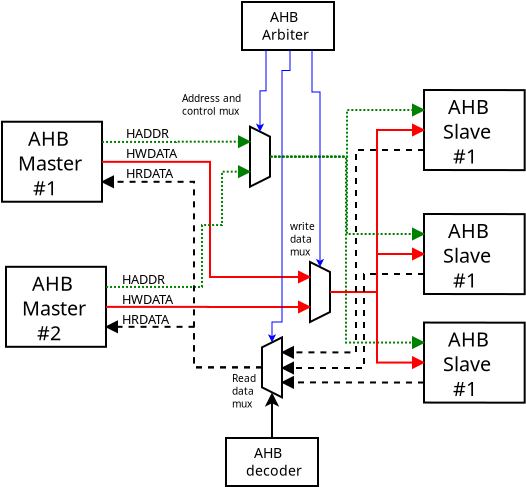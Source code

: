 <?xml version="1.0" encoding="UTF-8"?>
<dia:diagram xmlns:dia="http://www.lysator.liu.se/~alla/dia/">
  <dia:layer name="Background" visible="true" connectable="true" active="true">
    <dia:object type="Standard - Polygon" version="0" id="O0">
      <dia:attribute name="obj_pos">
        <dia:point val="34,7.987"/>
      </dia:attribute>
      <dia:attribute name="obj_bb">
        <dia:rectangle val="33.95,7.937;39.051,12.037"/>
      </dia:attribute>
      <dia:attribute name="poly_points">
        <dia:point val="34,7.987"/>
        <dia:point val="39,7.987"/>
        <dia:point val="39.001,8.996"/>
        <dia:point val="39.001,9.992"/>
        <dia:point val="39,11.987"/>
        <dia:point val="34,11.987"/>
      </dia:attribute>
      <dia:attribute name="show_background">
        <dia:boolean val="false"/>
      </dia:attribute>
    </dia:object>
    <dia:object type="Standard - Text" version="1" id="O1">
      <dia:attribute name="obj_pos">
        <dia:point val="34.8,9.187"/>
      </dia:attribute>
      <dia:attribute name="obj_bb">
        <dia:rectangle val="34.8,8.27;38.175,11.892"/>
      </dia:attribute>
      <dia:attribute name="text">
        <dia:composite type="text">
          <dia:attribute name="string">
            <dia:string>#  AHB
Master
   #1 #</dia:string>
          </dia:attribute>
          <dia:attribute name="font">
            <dia:font family="sans" style="0" name="Helvetica"/>
          </dia:attribute>
          <dia:attribute name="height">
            <dia:real val="1.235"/>
          </dia:attribute>
          <dia:attribute name="pos">
            <dia:point val="34.8,9.187"/>
          </dia:attribute>
          <dia:attribute name="color">
            <dia:color val="#000000ff"/>
          </dia:attribute>
          <dia:attribute name="alignment">
            <dia:enum val="0"/>
          </dia:attribute>
        </dia:composite>
      </dia:attribute>
      <dia:attribute name="valign">
        <dia:enum val="3"/>
      </dia:attribute>
    </dia:object>
    <dia:object type="Standard - Text" version="1" id="O2">
      <dia:attribute name="obj_pos">
        <dia:point val="40.2,9.8"/>
      </dia:attribute>
      <dia:attribute name="obj_bb">
        <dia:rectangle val="40.2,9.205;42.962,9.953"/>
      </dia:attribute>
      <dia:attribute name="text">
        <dia:composite type="text">
          <dia:attribute name="string">
            <dia:string>#HWDATA#</dia:string>
          </dia:attribute>
          <dia:attribute name="font">
            <dia:font family="sans" style="0" name="Helvetica"/>
          </dia:attribute>
          <dia:attribute name="height">
            <dia:real val="0.8"/>
          </dia:attribute>
          <dia:attribute name="pos">
            <dia:point val="40.2,9.8"/>
          </dia:attribute>
          <dia:attribute name="color">
            <dia:color val="#000000ff"/>
          </dia:attribute>
          <dia:attribute name="alignment">
            <dia:enum val="0"/>
          </dia:attribute>
        </dia:composite>
      </dia:attribute>
      <dia:attribute name="valign">
        <dia:enum val="3"/>
      </dia:attribute>
    </dia:object>
    <dia:object type="Standard - Text" version="1" id="O3">
      <dia:attribute name="obj_pos">
        <dia:point val="40.2,8.8"/>
      </dia:attribute>
      <dia:attribute name="obj_bb">
        <dia:rectangle val="40.2,8.205;42.55,8.953"/>
      </dia:attribute>
      <dia:attribute name="text">
        <dia:composite type="text">
          <dia:attribute name="string">
            <dia:string>#HADDR#</dia:string>
          </dia:attribute>
          <dia:attribute name="font">
            <dia:font family="sans" style="0" name="Helvetica"/>
          </dia:attribute>
          <dia:attribute name="height">
            <dia:real val="0.8"/>
          </dia:attribute>
          <dia:attribute name="pos">
            <dia:point val="40.2,8.8"/>
          </dia:attribute>
          <dia:attribute name="color">
            <dia:color val="#000000ff"/>
          </dia:attribute>
          <dia:attribute name="alignment">
            <dia:enum val="0"/>
          </dia:attribute>
        </dia:composite>
      </dia:attribute>
      <dia:attribute name="valign">
        <dia:enum val="3"/>
      </dia:attribute>
    </dia:object>
    <dia:object type="Standard - Text" version="1" id="O4">
      <dia:attribute name="obj_pos">
        <dia:point val="40.2,10.8"/>
      </dia:attribute>
      <dia:attribute name="obj_bb">
        <dia:rectangle val="40.2,10.205;42.775,10.953"/>
      </dia:attribute>
      <dia:attribute name="text">
        <dia:composite type="text">
          <dia:attribute name="string">
            <dia:string>#HRDATA#</dia:string>
          </dia:attribute>
          <dia:attribute name="font">
            <dia:font family="sans" style="0" name="Helvetica"/>
          </dia:attribute>
          <dia:attribute name="height">
            <dia:real val="0.8"/>
          </dia:attribute>
          <dia:attribute name="pos">
            <dia:point val="40.2,10.8"/>
          </dia:attribute>
          <dia:attribute name="color">
            <dia:color val="#000000ff"/>
          </dia:attribute>
          <dia:attribute name="alignment">
            <dia:enum val="0"/>
          </dia:attribute>
        </dia:composite>
      </dia:attribute>
      <dia:attribute name="valign">
        <dia:enum val="3"/>
      </dia:attribute>
    </dia:object>
    <dia:object type="Standard - Polygon" version="0" id="O5">
      <dia:attribute name="obj_pos">
        <dia:point val="34.2,15.239"/>
      </dia:attribute>
      <dia:attribute name="obj_bb">
        <dia:rectangle val="34.15,15.189;39.251,19.289"/>
      </dia:attribute>
      <dia:attribute name="poly_points">
        <dia:point val="34.2,15.239"/>
        <dia:point val="39.2,15.239"/>
        <dia:point val="39.201,16.248"/>
        <dia:point val="39.201,17.244"/>
        <dia:point val="39.2,19.239"/>
        <dia:point val="34.2,19.239"/>
      </dia:attribute>
      <dia:attribute name="show_background">
        <dia:boolean val="false"/>
      </dia:attribute>
    </dia:object>
    <dia:object type="Standard - Text" version="1" id="O6">
      <dia:attribute name="obj_pos">
        <dia:point val="35,16.439"/>
      </dia:attribute>
      <dia:attribute name="obj_bb">
        <dia:rectangle val="35,15.521;38.375,19.143"/>
      </dia:attribute>
      <dia:attribute name="text">
        <dia:composite type="text">
          <dia:attribute name="string">
            <dia:string>#  AHB
Master
   #2 #</dia:string>
          </dia:attribute>
          <dia:attribute name="font">
            <dia:font family="sans" style="0" name="Helvetica"/>
          </dia:attribute>
          <dia:attribute name="height">
            <dia:real val="1.235"/>
          </dia:attribute>
          <dia:attribute name="pos">
            <dia:point val="35,16.439"/>
          </dia:attribute>
          <dia:attribute name="color">
            <dia:color val="#000000ff"/>
          </dia:attribute>
          <dia:attribute name="alignment">
            <dia:enum val="0"/>
          </dia:attribute>
        </dia:composite>
      </dia:attribute>
      <dia:attribute name="valign">
        <dia:enum val="3"/>
      </dia:attribute>
    </dia:object>
    <dia:object type="Standard - Text" version="1" id="O7">
      <dia:attribute name="obj_pos">
        <dia:point val="40,17.1"/>
      </dia:attribute>
      <dia:attribute name="obj_bb">
        <dia:rectangle val="40,16.505;42.763,17.253"/>
      </dia:attribute>
      <dia:attribute name="text">
        <dia:composite type="text">
          <dia:attribute name="string">
            <dia:string>#HWDATA#</dia:string>
          </dia:attribute>
          <dia:attribute name="font">
            <dia:font family="sans" style="0" name="Helvetica"/>
          </dia:attribute>
          <dia:attribute name="height">
            <dia:real val="0.8"/>
          </dia:attribute>
          <dia:attribute name="pos">
            <dia:point val="40,17.1"/>
          </dia:attribute>
          <dia:attribute name="color">
            <dia:color val="#000000ff"/>
          </dia:attribute>
          <dia:attribute name="alignment">
            <dia:enum val="0"/>
          </dia:attribute>
        </dia:composite>
      </dia:attribute>
      <dia:attribute name="valign">
        <dia:enum val="3"/>
      </dia:attribute>
    </dia:object>
    <dia:object type="Standard - Text" version="1" id="O8">
      <dia:attribute name="obj_pos">
        <dia:point val="40,16.1"/>
      </dia:attribute>
      <dia:attribute name="obj_bb">
        <dia:rectangle val="40,15.505;42.35,16.253"/>
      </dia:attribute>
      <dia:attribute name="text">
        <dia:composite type="text">
          <dia:attribute name="string">
            <dia:string>#HADDR#</dia:string>
          </dia:attribute>
          <dia:attribute name="font">
            <dia:font family="sans" style="0" name="Helvetica"/>
          </dia:attribute>
          <dia:attribute name="height">
            <dia:real val="0.8"/>
          </dia:attribute>
          <dia:attribute name="pos">
            <dia:point val="40,16.1"/>
          </dia:attribute>
          <dia:attribute name="color">
            <dia:color val="#000000ff"/>
          </dia:attribute>
          <dia:attribute name="alignment">
            <dia:enum val="0"/>
          </dia:attribute>
        </dia:composite>
      </dia:attribute>
      <dia:attribute name="valign">
        <dia:enum val="3"/>
      </dia:attribute>
    </dia:object>
    <dia:object type="Standard - Text" version="1" id="O9">
      <dia:attribute name="obj_pos">
        <dia:point val="40,18.1"/>
      </dia:attribute>
      <dia:attribute name="obj_bb">
        <dia:rectangle val="40,17.505;42.575,18.253"/>
      </dia:attribute>
      <dia:attribute name="text">
        <dia:composite type="text">
          <dia:attribute name="string">
            <dia:string>#HRDATA#</dia:string>
          </dia:attribute>
          <dia:attribute name="font">
            <dia:font family="sans" style="0" name="Helvetica"/>
          </dia:attribute>
          <dia:attribute name="height">
            <dia:real val="0.8"/>
          </dia:attribute>
          <dia:attribute name="pos">
            <dia:point val="40,18.1"/>
          </dia:attribute>
          <dia:attribute name="color">
            <dia:color val="#000000ff"/>
          </dia:attribute>
          <dia:attribute name="alignment">
            <dia:enum val="0"/>
          </dia:attribute>
        </dia:composite>
      </dia:attribute>
      <dia:attribute name="valign">
        <dia:enum val="3"/>
      </dia:attribute>
    </dia:object>
    <dia:object type="Standard - Polygon" version="0" id="O10">
      <dia:attribute name="obj_pos">
        <dia:point val="46.4,8.234"/>
      </dia:attribute>
      <dia:attribute name="obj_bb">
        <dia:rectangle val="46.35,8.153;47.45,11.314"/>
      </dia:attribute>
      <dia:attribute name="poly_points">
        <dia:point val="46.4,8.234"/>
        <dia:point val="47.4,8.734"/>
        <dia:point val="47.4,10.733"/>
        <dia:point val="46.4,11.233"/>
        <dia:point val="46.4,9.734"/>
      </dia:attribute>
      <dia:attribute name="show_background">
        <dia:boolean val="false"/>
      </dia:attribute>
    </dia:object>
    <dia:object type="Standard - ZigZagLine" version="1" id="O11">
      <dia:attribute name="obj_pos">
        <dia:point val="39.001,8.996"/>
      </dia:attribute>
      <dia:attribute name="obj_bb">
        <dia:rectangle val="38.951,8.653;46.462,9.314"/>
      </dia:attribute>
      <dia:attribute name="orth_points">
        <dia:point val="39.001,8.996"/>
        <dia:point val="42.7,8.996"/>
        <dia:point val="42.7,8.984"/>
        <dia:point val="46.4,8.984"/>
      </dia:attribute>
      <dia:attribute name="orth_orient">
        <dia:enum val="0"/>
        <dia:enum val="1"/>
        <dia:enum val="0"/>
      </dia:attribute>
      <dia:attribute name="autorouting">
        <dia:boolean val="true"/>
      </dia:attribute>
      <dia:attribute name="line_color">
        <dia:color val="#008000ff"/>
      </dia:attribute>
      <dia:attribute name="line_style">
        <dia:enum val="4"/>
      </dia:attribute>
      <dia:attribute name="end_arrow">
        <dia:enum val="3"/>
      </dia:attribute>
      <dia:attribute name="end_arrow_length">
        <dia:real val="0.5"/>
      </dia:attribute>
      <dia:attribute name="end_arrow_width">
        <dia:real val="0.5"/>
      </dia:attribute>
      <dia:connections>
        <dia:connection handle="0" to="O0" connection="4"/>
        <dia:connection handle="1" to="O10" connection="9"/>
      </dia:connections>
    </dia:object>
    <dia:object type="Standard - Polygon" version="0" id="O12">
      <dia:attribute name="obj_pos">
        <dia:point val="49.4,15"/>
      </dia:attribute>
      <dia:attribute name="obj_bb">
        <dia:rectangle val="49.35,14.919;50.45,18.081"/>
      </dia:attribute>
      <dia:attribute name="poly_points">
        <dia:point val="49.4,15"/>
        <dia:point val="50.4,15.5"/>
        <dia:point val="50.4,17.5"/>
        <dia:point val="49.4,18"/>
        <dia:point val="49.4,16.5"/>
      </dia:attribute>
      <dia:attribute name="show_background">
        <dia:boolean val="false"/>
      </dia:attribute>
    </dia:object>
    <dia:object type="Standard - ZigZagLine" version="1" id="O13">
      <dia:attribute name="obj_pos">
        <dia:point val="39.001,9.992"/>
      </dia:attribute>
      <dia:attribute name="obj_bb">
        <dia:rectangle val="38.951,9.943;49.462,16.081"/>
      </dia:attribute>
      <dia:attribute name="orth_points">
        <dia:point val="39.001,9.992"/>
        <dia:point val="44.4,9.992"/>
        <dia:point val="44.4,15.75"/>
        <dia:point val="49.4,15.75"/>
      </dia:attribute>
      <dia:attribute name="orth_orient">
        <dia:enum val="0"/>
        <dia:enum val="1"/>
        <dia:enum val="0"/>
      </dia:attribute>
      <dia:attribute name="autorouting">
        <dia:boolean val="false"/>
      </dia:attribute>
      <dia:attribute name="line_color">
        <dia:color val="#ff0000ff"/>
      </dia:attribute>
      <dia:attribute name="end_arrow">
        <dia:enum val="3"/>
      </dia:attribute>
      <dia:attribute name="end_arrow_length">
        <dia:real val="0.5"/>
      </dia:attribute>
      <dia:attribute name="end_arrow_width">
        <dia:real val="0.5"/>
      </dia:attribute>
      <dia:connections>
        <dia:connection handle="0" to="O0" connection="6"/>
        <dia:connection handle="1" to="O12" connection="9"/>
      </dia:connections>
    </dia:object>
    <dia:object type="Standard - ZigZagLine" version="1" id="O14">
      <dia:attribute name="obj_pos">
        <dia:point val="39.201,16.248"/>
      </dia:attribute>
      <dia:attribute name="obj_bb">
        <dia:rectangle val="39.151,10.153;46.462,16.298"/>
      </dia:attribute>
      <dia:attribute name="orth_points">
        <dia:point val="39.201,16.248"/>
        <dia:point val="44,16.248"/>
        <dia:point val="44,13.152"/>
        <dia:point val="45,13.152"/>
        <dia:point val="45,10.483"/>
        <dia:point val="46.4,10.483"/>
      </dia:attribute>
      <dia:attribute name="orth_orient">
        <dia:enum val="0"/>
        <dia:enum val="1"/>
        <dia:enum val="0"/>
        <dia:enum val="1"/>
        <dia:enum val="0"/>
      </dia:attribute>
      <dia:attribute name="autorouting">
        <dia:boolean val="false"/>
      </dia:attribute>
      <dia:attribute name="line_color">
        <dia:color val="#008000ff"/>
      </dia:attribute>
      <dia:attribute name="line_style">
        <dia:enum val="4"/>
      </dia:attribute>
      <dia:attribute name="end_arrow">
        <dia:enum val="3"/>
      </dia:attribute>
      <dia:attribute name="end_arrow_length">
        <dia:real val="0.5"/>
      </dia:attribute>
      <dia:attribute name="end_arrow_width">
        <dia:real val="0.5"/>
      </dia:attribute>
      <dia:connections>
        <dia:connection handle="0" to="O5" connection="4"/>
        <dia:connection handle="1" to="O10" connection="7"/>
      </dia:connections>
    </dia:object>
    <dia:object type="Standard - ZigZagLine" version="1" id="O15">
      <dia:attribute name="obj_pos">
        <dia:point val="39.201,17.244"/>
      </dia:attribute>
      <dia:attribute name="obj_bb">
        <dia:rectangle val="39.151,16.919;49.462,17.581"/>
      </dia:attribute>
      <dia:attribute name="orth_points">
        <dia:point val="39.201,17.244"/>
        <dia:point val="44.3,17.244"/>
        <dia:point val="44.3,17.25"/>
        <dia:point val="49.4,17.25"/>
      </dia:attribute>
      <dia:attribute name="orth_orient">
        <dia:enum val="0"/>
        <dia:enum val="1"/>
        <dia:enum val="0"/>
      </dia:attribute>
      <dia:attribute name="autorouting">
        <dia:boolean val="true"/>
      </dia:attribute>
      <dia:attribute name="line_color">
        <dia:color val="#ff0000ff"/>
      </dia:attribute>
      <dia:attribute name="end_arrow">
        <dia:enum val="3"/>
      </dia:attribute>
      <dia:attribute name="end_arrow_length">
        <dia:real val="0.5"/>
      </dia:attribute>
      <dia:attribute name="end_arrow_width">
        <dia:real val="0.5"/>
      </dia:attribute>
      <dia:connections>
        <dia:connection handle="0" to="O5" connection="6"/>
        <dia:connection handle="1" to="O12" connection="7"/>
      </dia:connections>
    </dia:object>
    <dia:object type="Standard - Polygon" version="0" id="O16">
      <dia:attribute name="obj_pos">
        <dia:point val="55.1,6.4"/>
      </dia:attribute>
      <dia:attribute name="obj_bb">
        <dia:rectangle val="55.05,6.35;60.184,10.456"/>
      </dia:attribute>
      <dia:attribute name="poly_points">
        <dia:point val="55.1,6.4"/>
        <dia:point val="60.134,6.406"/>
        <dia:point val="60.134,10.406"/>
        <dia:point val="55.1,10.4"/>
        <dia:point val="55.1,8.4"/>
      </dia:attribute>
      <dia:attribute name="show_background">
        <dia:boolean val="false"/>
      </dia:attribute>
    </dia:object>
    <dia:object type="Standard - Text" version="1" id="O17">
      <dia:attribute name="obj_pos">
        <dia:point val="55.8,7.6"/>
      </dia:attribute>
      <dia:attribute name="obj_bb">
        <dia:rectangle val="55.8,6.683;58.815,10.304"/>
      </dia:attribute>
      <dia:attribute name="text">
        <dia:composite type="text">
          <dia:attribute name="string">
            <dia:string>#  AHB
 Slave
   #1 #</dia:string>
          </dia:attribute>
          <dia:attribute name="font">
            <dia:font family="sans" style="0" name="Helvetica"/>
          </dia:attribute>
          <dia:attribute name="height">
            <dia:real val="1.235"/>
          </dia:attribute>
          <dia:attribute name="pos">
            <dia:point val="55.8,7.6"/>
          </dia:attribute>
          <dia:attribute name="color">
            <dia:color val="#000000ff"/>
          </dia:attribute>
          <dia:attribute name="alignment">
            <dia:enum val="0"/>
          </dia:attribute>
        </dia:composite>
      </dia:attribute>
      <dia:attribute name="valign">
        <dia:enum val="3"/>
      </dia:attribute>
    </dia:object>
    <dia:object type="Standard - Polygon" version="0" id="O18">
      <dia:attribute name="obj_pos">
        <dia:point val="55.1,12.6"/>
      </dia:attribute>
      <dia:attribute name="obj_bb">
        <dia:rectangle val="55.05,12.55;60.184,16.656"/>
      </dia:attribute>
      <dia:attribute name="poly_points">
        <dia:point val="55.1,12.6"/>
        <dia:point val="60.134,12.606"/>
        <dia:point val="60.134,16.606"/>
        <dia:point val="55.1,16.6"/>
        <dia:point val="55.1,14.6"/>
      </dia:attribute>
      <dia:attribute name="show_background">
        <dia:boolean val="false"/>
      </dia:attribute>
    </dia:object>
    <dia:object type="Standard - Text" version="1" id="O19">
      <dia:attribute name="obj_pos">
        <dia:point val="55.8,13.8"/>
      </dia:attribute>
      <dia:attribute name="obj_bb">
        <dia:rectangle val="55.8,12.883;58.815,16.504"/>
      </dia:attribute>
      <dia:attribute name="text">
        <dia:composite type="text">
          <dia:attribute name="string">
            <dia:string>#  AHB
 Slave
   #1 #</dia:string>
          </dia:attribute>
          <dia:attribute name="font">
            <dia:font family="sans" style="0" name="Helvetica"/>
          </dia:attribute>
          <dia:attribute name="height">
            <dia:real val="1.235"/>
          </dia:attribute>
          <dia:attribute name="pos">
            <dia:point val="55.8,13.8"/>
          </dia:attribute>
          <dia:attribute name="color">
            <dia:color val="#000000ff"/>
          </dia:attribute>
          <dia:attribute name="alignment">
            <dia:enum val="0"/>
          </dia:attribute>
        </dia:composite>
      </dia:attribute>
      <dia:attribute name="valign">
        <dia:enum val="3"/>
      </dia:attribute>
    </dia:object>
    <dia:object type="Standard - Polygon" version="0" id="O20">
      <dia:attribute name="obj_pos">
        <dia:point val="55.1,18.028"/>
      </dia:attribute>
      <dia:attribute name="obj_bb">
        <dia:rectangle val="55.05,17.978;60.184,22.084"/>
      </dia:attribute>
      <dia:attribute name="poly_points">
        <dia:point val="55.1,18.028"/>
        <dia:point val="60.134,18.034"/>
        <dia:point val="60.134,22.034"/>
        <dia:point val="55.1,22.028"/>
        <dia:point val="55.1,20.028"/>
      </dia:attribute>
      <dia:attribute name="show_background">
        <dia:boolean val="false"/>
      </dia:attribute>
    </dia:object>
    <dia:object type="Standard - Text" version="1" id="O21">
      <dia:attribute name="obj_pos">
        <dia:point val="55.8,19.228"/>
      </dia:attribute>
      <dia:attribute name="obj_bb">
        <dia:rectangle val="55.8,18.311;58.815,21.933"/>
      </dia:attribute>
      <dia:attribute name="text">
        <dia:composite type="text">
          <dia:attribute name="string">
            <dia:string>#  AHB
 Slave
   #1 #</dia:string>
          </dia:attribute>
          <dia:attribute name="font">
            <dia:font family="sans" style="0" name="Helvetica"/>
          </dia:attribute>
          <dia:attribute name="height">
            <dia:real val="1.235"/>
          </dia:attribute>
          <dia:attribute name="pos">
            <dia:point val="55.8,19.228"/>
          </dia:attribute>
          <dia:attribute name="color">
            <dia:color val="#000000ff"/>
          </dia:attribute>
          <dia:attribute name="alignment">
            <dia:enum val="0"/>
          </dia:attribute>
        </dia:composite>
      </dia:attribute>
      <dia:attribute name="valign">
        <dia:enum val="3"/>
      </dia:attribute>
    </dia:object>
    <dia:object type="Standard - ZigZagLine" version="1" id="O22">
      <dia:attribute name="obj_pos">
        <dia:point val="50.4,16.5"/>
      </dia:attribute>
      <dia:attribute name="obj_bb">
        <dia:rectangle val="50.35,14.269;55.162,16.55"/>
      </dia:attribute>
      <dia:attribute name="orth_points">
        <dia:point val="50.4,16.5"/>
        <dia:point val="52.75,16.5"/>
        <dia:point val="52.75,14.6"/>
        <dia:point val="55.1,14.6"/>
      </dia:attribute>
      <dia:attribute name="orth_orient">
        <dia:enum val="0"/>
        <dia:enum val="1"/>
        <dia:enum val="0"/>
      </dia:attribute>
      <dia:attribute name="autorouting">
        <dia:boolean val="true"/>
      </dia:attribute>
      <dia:attribute name="line_color">
        <dia:color val="#ff0000ff"/>
      </dia:attribute>
      <dia:attribute name="end_arrow">
        <dia:enum val="3"/>
      </dia:attribute>
      <dia:attribute name="end_arrow_length">
        <dia:real val="0.5"/>
      </dia:attribute>
      <dia:attribute name="end_arrow_width">
        <dia:real val="0.5"/>
      </dia:attribute>
      <dia:connections>
        <dia:connection handle="0" to="O12" connection="3"/>
        <dia:connection handle="1" to="O18" connection="8"/>
      </dia:connections>
    </dia:object>
    <dia:object type="Standard - ZigZagLine" version="1" id="O23">
      <dia:attribute name="obj_pos">
        <dia:point val="50.4,16.5"/>
      </dia:attribute>
      <dia:attribute name="obj_bb">
        <dia:rectangle val="50.35,8.069;55.162,16.55"/>
      </dia:attribute>
      <dia:attribute name="orth_points">
        <dia:point val="50.4,16.5"/>
        <dia:point val="52.75,16.5"/>
        <dia:point val="52.75,8.4"/>
        <dia:point val="55.1,8.4"/>
      </dia:attribute>
      <dia:attribute name="orth_orient">
        <dia:enum val="0"/>
        <dia:enum val="1"/>
        <dia:enum val="0"/>
      </dia:attribute>
      <dia:attribute name="autorouting">
        <dia:boolean val="true"/>
      </dia:attribute>
      <dia:attribute name="line_color">
        <dia:color val="#ff0000ff"/>
      </dia:attribute>
      <dia:attribute name="end_arrow">
        <dia:enum val="3"/>
      </dia:attribute>
      <dia:attribute name="end_arrow_length">
        <dia:real val="0.5"/>
      </dia:attribute>
      <dia:attribute name="end_arrow_width">
        <dia:real val="0.5"/>
      </dia:attribute>
      <dia:connections>
        <dia:connection handle="0" to="O12" connection="3"/>
        <dia:connection handle="1" to="O16" connection="8"/>
      </dia:connections>
    </dia:object>
    <dia:object type="Standard - ZigZagLine" version="1" id="O24">
      <dia:attribute name="obj_pos">
        <dia:point val="47.4,9.734"/>
      </dia:attribute>
      <dia:attribute name="obj_bb">
        <dia:rectangle val="47.35,7.069;55.162,9.784"/>
      </dia:attribute>
      <dia:attribute name="orth_points">
        <dia:point val="47.4,9.734"/>
        <dia:point val="51.25,9.734"/>
        <dia:point val="51.25,7.4"/>
        <dia:point val="55.1,7.4"/>
      </dia:attribute>
      <dia:attribute name="orth_orient">
        <dia:enum val="0"/>
        <dia:enum val="1"/>
        <dia:enum val="0"/>
      </dia:attribute>
      <dia:attribute name="autorouting">
        <dia:boolean val="true"/>
      </dia:attribute>
      <dia:attribute name="line_color">
        <dia:color val="#008000ff"/>
      </dia:attribute>
      <dia:attribute name="line_style">
        <dia:enum val="4"/>
      </dia:attribute>
      <dia:attribute name="end_arrow">
        <dia:enum val="3"/>
      </dia:attribute>
      <dia:attribute name="end_arrow_length">
        <dia:real val="0.5"/>
      </dia:attribute>
      <dia:attribute name="end_arrow_width">
        <dia:real val="0.5"/>
      </dia:attribute>
      <dia:connections>
        <dia:connection handle="0" to="O10" connection="3"/>
        <dia:connection handle="1" to="O16" connection="9"/>
      </dia:connections>
    </dia:object>
    <dia:object type="Standard - ZigZagLine" version="1" id="O25">
      <dia:attribute name="obj_pos">
        <dia:point val="47.4,9.734"/>
      </dia:attribute>
      <dia:attribute name="obj_bb">
        <dia:rectangle val="47.35,9.684;55.162,13.931"/>
      </dia:attribute>
      <dia:attribute name="orth_points">
        <dia:point val="47.4,9.734"/>
        <dia:point val="51.25,9.734"/>
        <dia:point val="51.25,13.6"/>
        <dia:point val="55.1,13.6"/>
      </dia:attribute>
      <dia:attribute name="orth_orient">
        <dia:enum val="0"/>
        <dia:enum val="1"/>
        <dia:enum val="0"/>
      </dia:attribute>
      <dia:attribute name="autorouting">
        <dia:boolean val="true"/>
      </dia:attribute>
      <dia:attribute name="line_color">
        <dia:color val="#008000ff"/>
      </dia:attribute>
      <dia:attribute name="line_style">
        <dia:enum val="4"/>
      </dia:attribute>
      <dia:attribute name="end_arrow">
        <dia:enum val="3"/>
      </dia:attribute>
      <dia:attribute name="end_arrow_length">
        <dia:real val="0.5"/>
      </dia:attribute>
      <dia:attribute name="end_arrow_width">
        <dia:real val="0.5"/>
      </dia:attribute>
      <dia:connections>
        <dia:connection handle="0" to="O10" connection="3"/>
        <dia:connection handle="1" to="O18" connection="9"/>
      </dia:connections>
    </dia:object>
    <dia:object type="Standard - ZigZagLine" version="1" id="O26">
      <dia:attribute name="obj_pos">
        <dia:point val="47.448,9.734"/>
      </dia:attribute>
      <dia:attribute name="obj_bb">
        <dia:rectangle val="47.398,9.684;55.162,19.359"/>
      </dia:attribute>
      <dia:attribute name="orth_points">
        <dia:point val="47.448,9.734"/>
        <dia:point val="51.2,9.734"/>
        <dia:point val="51.2,19.028"/>
        <dia:point val="55.1,19.028"/>
      </dia:attribute>
      <dia:attribute name="orth_orient">
        <dia:enum val="0"/>
        <dia:enum val="1"/>
        <dia:enum val="0"/>
      </dia:attribute>
      <dia:attribute name="autorouting">
        <dia:boolean val="false"/>
      </dia:attribute>
      <dia:attribute name="line_color">
        <dia:color val="#008000ff"/>
      </dia:attribute>
      <dia:attribute name="line_style">
        <dia:enum val="4"/>
      </dia:attribute>
      <dia:attribute name="end_arrow">
        <dia:enum val="3"/>
      </dia:attribute>
      <dia:attribute name="end_arrow_length">
        <dia:real val="0.5"/>
      </dia:attribute>
      <dia:attribute name="end_arrow_width">
        <dia:real val="0.5"/>
      </dia:attribute>
      <dia:connections>
        <dia:connection handle="0" to="O10" connection="10"/>
        <dia:connection handle="1" to="O20" connection="9"/>
      </dia:connections>
    </dia:object>
    <dia:object type="Standard - ZigZagLine" version="1" id="O27">
      <dia:attribute name="obj_pos">
        <dia:point val="50.4,16.5"/>
      </dia:attribute>
      <dia:attribute name="obj_bb">
        <dia:rectangle val="50.35,16.45;55.162,20.359"/>
      </dia:attribute>
      <dia:attribute name="orth_points">
        <dia:point val="50.4,16.5"/>
        <dia:point val="52.75,16.5"/>
        <dia:point val="52.75,20.028"/>
        <dia:point val="55.1,20.028"/>
      </dia:attribute>
      <dia:attribute name="orth_orient">
        <dia:enum val="0"/>
        <dia:enum val="1"/>
        <dia:enum val="0"/>
      </dia:attribute>
      <dia:attribute name="autorouting">
        <dia:boolean val="false"/>
      </dia:attribute>
      <dia:attribute name="line_color">
        <dia:color val="#ff0000ff"/>
      </dia:attribute>
      <dia:attribute name="end_arrow">
        <dia:enum val="3"/>
      </dia:attribute>
      <dia:attribute name="end_arrow_length">
        <dia:real val="0.5"/>
      </dia:attribute>
      <dia:attribute name="end_arrow_width">
        <dia:real val="0.5"/>
      </dia:attribute>
      <dia:connections>
        <dia:connection handle="0" to="O12" connection="3"/>
        <dia:connection handle="1" to="O20" connection="8"/>
      </dia:connections>
    </dia:object>
    <dia:object type="Standard - Polygon" version="0" id="O28">
      <dia:attribute name="obj_pos">
        <dia:point val="48,18.768"/>
      </dia:attribute>
      <dia:attribute name="obj_bb">
        <dia:rectangle val="46.95,18.688;48.05,21.849"/>
      </dia:attribute>
      <dia:attribute name="poly_points">
        <dia:point val="48,18.768"/>
        <dia:point val="47,19.268"/>
        <dia:point val="47,21.268"/>
        <dia:point val="48,21.768"/>
        <dia:point val="48,20.268"/>
      </dia:attribute>
      <dia:attribute name="show_background">
        <dia:boolean val="false"/>
      </dia:attribute>
    </dia:object>
    <dia:object type="Standard - ZigZagLine" version="1" id="O29">
      <dia:attribute name="obj_pos">
        <dia:point val="55.1,9.4"/>
      </dia:attribute>
      <dia:attribute name="obj_bb">
        <dia:rectangle val="47.938,9.35;55.15,19.849"/>
      </dia:attribute>
      <dia:attribute name="orth_points">
        <dia:point val="55.1,9.4"/>
        <dia:point val="51.7,9.4"/>
        <dia:point val="51.7,19.52"/>
        <dia:point val="50,19.52"/>
        <dia:point val="50,19.518"/>
        <dia:point val="48,19.518"/>
      </dia:attribute>
      <dia:attribute name="orth_orient">
        <dia:enum val="0"/>
        <dia:enum val="1"/>
        <dia:enum val="0"/>
        <dia:enum val="1"/>
        <dia:enum val="0"/>
      </dia:attribute>
      <dia:attribute name="autorouting">
        <dia:boolean val="false"/>
      </dia:attribute>
      <dia:attribute name="line_style">
        <dia:enum val="1"/>
      </dia:attribute>
      <dia:attribute name="end_arrow">
        <dia:enum val="3"/>
      </dia:attribute>
      <dia:attribute name="end_arrow_length">
        <dia:real val="0.5"/>
      </dia:attribute>
      <dia:attribute name="end_arrow_width">
        <dia:real val="0.5"/>
      </dia:attribute>
      <dia:attribute name="dashlength">
        <dia:real val="0.3"/>
      </dia:attribute>
      <dia:connections>
        <dia:connection handle="0" to="O16" connection="7"/>
        <dia:connection handle="1" to="O28" connection="9"/>
      </dia:connections>
    </dia:object>
    <dia:object type="Standard - ZigZagLine" version="1" id="O30">
      <dia:attribute name="obj_pos">
        <dia:point val="55.1,15.6"/>
      </dia:attribute>
      <dia:attribute name="obj_bb">
        <dia:rectangle val="47.938,15.55;55.15,20.631"/>
      </dia:attribute>
      <dia:attribute name="orth_points">
        <dia:point val="55.1,15.6"/>
        <dia:point val="52.1,15.6"/>
        <dia:point val="52.1,20.3"/>
        <dia:point val="48,20.3"/>
      </dia:attribute>
      <dia:attribute name="orth_orient">
        <dia:enum val="0"/>
        <dia:enum val="1"/>
        <dia:enum val="0"/>
      </dia:attribute>
      <dia:attribute name="autorouting">
        <dia:boolean val="false"/>
      </dia:attribute>
      <dia:attribute name="line_style">
        <dia:enum val="1"/>
      </dia:attribute>
      <dia:attribute name="end_arrow">
        <dia:enum val="3"/>
      </dia:attribute>
      <dia:attribute name="end_arrow_length">
        <dia:real val="0.5"/>
      </dia:attribute>
      <dia:attribute name="end_arrow_width">
        <dia:real val="0.5"/>
      </dia:attribute>
      <dia:attribute name="dashlength">
        <dia:real val="0.3"/>
      </dia:attribute>
      <dia:connections>
        <dia:connection handle="0" to="O18" connection="7"/>
      </dia:connections>
    </dia:object>
    <dia:object type="Standard - Line" version="0" id="O31">
      <dia:attribute name="obj_pos">
        <dia:point val="55.1,21.028"/>
      </dia:attribute>
      <dia:attribute name="obj_bb">
        <dia:rectangle val="47.938,20.688;55.15,21.35"/>
      </dia:attribute>
      <dia:attribute name="conn_endpoints">
        <dia:point val="55.1,21.028"/>
        <dia:point val="48,21.018"/>
      </dia:attribute>
      <dia:attribute name="numcp">
        <dia:int val="1"/>
      </dia:attribute>
      <dia:attribute name="line_style">
        <dia:enum val="1"/>
      </dia:attribute>
      <dia:attribute name="end_arrow">
        <dia:enum val="3"/>
      </dia:attribute>
      <dia:attribute name="end_arrow_length">
        <dia:real val="0.5"/>
      </dia:attribute>
      <dia:attribute name="end_arrow_width">
        <dia:real val="0.5"/>
      </dia:attribute>
      <dia:attribute name="dashlength">
        <dia:real val="0.3"/>
      </dia:attribute>
      <dia:connections>
        <dia:connection handle="0" to="O20" connection="7"/>
        <dia:connection handle="1" to="O28" connection="7"/>
      </dia:connections>
    </dia:object>
    <dia:object type="Standard - ZigZagLine" version="1" id="O32">
      <dia:attribute name="obj_pos">
        <dia:point val="47,20.268"/>
      </dia:attribute>
      <dia:attribute name="obj_bb">
        <dia:rectangle val="39.139,17.911;47.05,20.318"/>
      </dia:attribute>
      <dia:attribute name="orth_points">
        <dia:point val="47,20.268"/>
        <dia:point val="43.6,20.268"/>
        <dia:point val="43.6,19.255"/>
        <dia:point val="43.6,19.255"/>
        <dia:point val="43.6,18.241"/>
        <dia:point val="39.2,18.241"/>
      </dia:attribute>
      <dia:attribute name="orth_orient">
        <dia:enum val="0"/>
        <dia:enum val="1"/>
        <dia:enum val="0"/>
        <dia:enum val="1"/>
        <dia:enum val="0"/>
      </dia:attribute>
      <dia:attribute name="autorouting">
        <dia:boolean val="false"/>
      </dia:attribute>
      <dia:attribute name="line_style">
        <dia:enum val="1"/>
      </dia:attribute>
      <dia:attribute name="end_arrow">
        <dia:enum val="3"/>
      </dia:attribute>
      <dia:attribute name="end_arrow_length">
        <dia:real val="0.5"/>
      </dia:attribute>
      <dia:attribute name="end_arrow_width">
        <dia:real val="0.5"/>
      </dia:attribute>
      <dia:attribute name="dashlength">
        <dia:real val="0.3"/>
      </dia:attribute>
      <dia:connections>
        <dia:connection handle="0" to="O28" connection="3"/>
        <dia:connection handle="1" to="O5" connection="7"/>
      </dia:connections>
    </dia:object>
    <dia:object type="Standard - ZigZagLine" version="1" id="O33">
      <dia:attribute name="obj_pos">
        <dia:point val="47,20.268"/>
      </dia:attribute>
      <dia:attribute name="obj_bb">
        <dia:rectangle val="38.939,10.659;47.05,20.318"/>
      </dia:attribute>
      <dia:attribute name="orth_points">
        <dia:point val="47,20.268"/>
        <dia:point val="43.6,20.268"/>
        <dia:point val="43.6,10.99"/>
        <dia:point val="39.0,10.99"/>
      </dia:attribute>
      <dia:attribute name="orth_orient">
        <dia:enum val="0"/>
        <dia:enum val="1"/>
        <dia:enum val="0"/>
      </dia:attribute>
      <dia:attribute name="autorouting">
        <dia:boolean val="false"/>
      </dia:attribute>
      <dia:attribute name="line_style">
        <dia:enum val="1"/>
      </dia:attribute>
      <dia:attribute name="end_arrow">
        <dia:enum val="3"/>
      </dia:attribute>
      <dia:attribute name="end_arrow_length">
        <dia:real val="0.5"/>
      </dia:attribute>
      <dia:attribute name="end_arrow_width">
        <dia:real val="0.5"/>
      </dia:attribute>
      <dia:attribute name="dashlength">
        <dia:real val="0.3"/>
      </dia:attribute>
      <dia:connections>
        <dia:connection handle="0" to="O28" connection="3"/>
        <dia:connection handle="1" to="O0" connection="7"/>
      </dia:connections>
    </dia:object>
    <dia:object type="Standard - Text" version="1" id="O34">
      <dia:attribute name="obj_pos">
        <dia:point val="43,7"/>
      </dia:attribute>
      <dia:attribute name="obj_bb">
        <dia:rectangle val="43,6.527;46.145,7.755"/>
      </dia:attribute>
      <dia:attribute name="text">
        <dia:composite type="text">
          <dia:attribute name="string">
            <dia:string>#Address and
control mux#</dia:string>
          </dia:attribute>
          <dia:attribute name="font">
            <dia:font family="sans" style="0" name="Helvetica"/>
          </dia:attribute>
          <dia:attribute name="height">
            <dia:real val="0.635"/>
          </dia:attribute>
          <dia:attribute name="pos">
            <dia:point val="43,7"/>
          </dia:attribute>
          <dia:attribute name="color">
            <dia:color val="#000000ff"/>
          </dia:attribute>
          <dia:attribute name="alignment">
            <dia:enum val="0"/>
          </dia:attribute>
        </dia:composite>
      </dia:attribute>
      <dia:attribute name="valign">
        <dia:enum val="3"/>
      </dia:attribute>
    </dia:object>
    <dia:object type="Standard - Text" version="1" id="O35">
      <dia:attribute name="obj_pos">
        <dia:point val="48.4,13.4"/>
      </dia:attribute>
      <dia:attribute name="obj_bb">
        <dia:rectangle val="48.4,12.928;49.678,14.79"/>
      </dia:attribute>
      <dia:attribute name="text">
        <dia:composite type="text">
          <dia:attribute name="string">
            <dia:string>#write
data
mux#</dia:string>
          </dia:attribute>
          <dia:attribute name="font">
            <dia:font family="sans" style="0" name="Helvetica"/>
          </dia:attribute>
          <dia:attribute name="height">
            <dia:real val="0.635"/>
          </dia:attribute>
          <dia:attribute name="pos">
            <dia:point val="48.4,13.4"/>
          </dia:attribute>
          <dia:attribute name="color">
            <dia:color val="#000000ff"/>
          </dia:attribute>
          <dia:attribute name="alignment">
            <dia:enum val="0"/>
          </dia:attribute>
        </dia:composite>
      </dia:attribute>
      <dia:attribute name="valign">
        <dia:enum val="3"/>
      </dia:attribute>
    </dia:object>
    <dia:object type="Standard - Text" version="1" id="O36">
      <dia:attribute name="obj_pos">
        <dia:point val="45.5,21"/>
      </dia:attribute>
      <dia:attribute name="obj_bb">
        <dia:rectangle val="45.5,20.527;46.778,22.39"/>
      </dia:attribute>
      <dia:attribute name="text">
        <dia:composite type="text">
          <dia:attribute name="string">
            <dia:string>#Read
data
mux#</dia:string>
          </dia:attribute>
          <dia:attribute name="font">
            <dia:font family="sans" style="0" name="Helvetica"/>
          </dia:attribute>
          <dia:attribute name="height">
            <dia:real val="0.635"/>
          </dia:attribute>
          <dia:attribute name="pos">
            <dia:point val="45.5,21"/>
          </dia:attribute>
          <dia:attribute name="color">
            <dia:color val="#000000ff"/>
          </dia:attribute>
          <dia:attribute name="alignment">
            <dia:enum val="0"/>
          </dia:attribute>
        </dia:composite>
      </dia:attribute>
      <dia:attribute name="valign">
        <dia:enum val="3"/>
      </dia:attribute>
    </dia:object>
    <dia:object type="Standard - Polygon" version="0" id="O37">
      <dia:attribute name="obj_pos">
        <dia:point val="45.2,23.8"/>
      </dia:attribute>
      <dia:attribute name="obj_bb">
        <dia:rectangle val="45.15,23.75;49.85,26.25"/>
      </dia:attribute>
      <dia:attribute name="poly_points">
        <dia:point val="45.2,23.8"/>
        <dia:point val="49.8,23.8"/>
        <dia:point val="49.8,26.2"/>
        <dia:point val="45.2,26.2"/>
      </dia:attribute>
      <dia:attribute name="show_background">
        <dia:boolean val="false"/>
      </dia:attribute>
    </dia:object>
    <dia:object type="Standard - Text" version="1" id="O38">
      <dia:attribute name="obj_pos">
        <dia:point val="46,24.8"/>
      </dia:attribute>
      <dia:attribute name="obj_bb">
        <dia:rectangle val="46,24.145;49.325,25.849"/>
      </dia:attribute>
      <dia:attribute name="text">
        <dia:composite type="text">
          <dia:attribute name="string">
            <dia:string>#   AHB
 decoder #</dia:string>
          </dia:attribute>
          <dia:attribute name="font">
            <dia:font family="sans" style="0" name="Helvetica"/>
          </dia:attribute>
          <dia:attribute name="height">
            <dia:real val="0.882"/>
          </dia:attribute>
          <dia:attribute name="pos">
            <dia:point val="46,24.8"/>
          </dia:attribute>
          <dia:attribute name="color">
            <dia:color val="#000000ff"/>
          </dia:attribute>
          <dia:attribute name="alignment">
            <dia:enum val="0"/>
          </dia:attribute>
        </dia:composite>
      </dia:attribute>
      <dia:attribute name="valign">
        <dia:enum val="3"/>
      </dia:attribute>
    </dia:object>
    <dia:object type="Standard - Line" version="0" id="O39">
      <dia:attribute name="obj_pos">
        <dia:point val="47.5,23.8"/>
      </dia:attribute>
      <dia:attribute name="obj_bb">
        <dia:rectangle val="47.138,21.468;47.862,23.85"/>
      </dia:attribute>
      <dia:attribute name="conn_endpoints">
        <dia:point val="47.5,23.8"/>
        <dia:point val="47.5,21.518"/>
      </dia:attribute>
      <dia:attribute name="numcp">
        <dia:int val="1"/>
      </dia:attribute>
      <dia:attribute name="end_arrow">
        <dia:enum val="22"/>
      </dia:attribute>
      <dia:attribute name="end_arrow_length">
        <dia:real val="0.5"/>
      </dia:attribute>
      <dia:attribute name="end_arrow_width">
        <dia:real val="0.5"/>
      </dia:attribute>
      <dia:connections>
        <dia:connection handle="0" to="O37" connection="1"/>
        <dia:connection handle="1" to="O28" connection="5"/>
      </dia:connections>
    </dia:object>
    <dia:object type="Standard - Polygon" version="0" id="O40">
      <dia:attribute name="obj_pos">
        <dia:point val="46,2"/>
      </dia:attribute>
      <dia:attribute name="obj_bb">
        <dia:rectangle val="45.95,1.95;50.65,4.45"/>
      </dia:attribute>
      <dia:attribute name="poly_points">
        <dia:point val="46,2"/>
        <dia:point val="50.6,2"/>
        <dia:point val="50.6,4.4"/>
        <dia:point val="48.4,4.4"/>
        <dia:point val="46,4.4"/>
      </dia:attribute>
      <dia:attribute name="show_background">
        <dia:boolean val="false"/>
      </dia:attribute>
    </dia:object>
    <dia:object type="Standard - Text" version="1" id="O41">
      <dia:attribute name="obj_pos">
        <dia:point val="46.8,3"/>
      </dia:attribute>
      <dia:attribute name="obj_bb">
        <dia:rectangle val="46.8,2.345;49.445,4.049"/>
      </dia:attribute>
      <dia:attribute name="text">
        <dia:composite type="text">
          <dia:attribute name="string">
            <dia:string>#   AHB
 Arbiter#</dia:string>
          </dia:attribute>
          <dia:attribute name="font">
            <dia:font family="sans" style="0" name="Helvetica"/>
          </dia:attribute>
          <dia:attribute name="height">
            <dia:real val="0.882"/>
          </dia:attribute>
          <dia:attribute name="pos">
            <dia:point val="46.8,3"/>
          </dia:attribute>
          <dia:attribute name="color">
            <dia:color val="#000000ff"/>
          </dia:attribute>
          <dia:attribute name="alignment">
            <dia:enum val="0"/>
          </dia:attribute>
        </dia:composite>
      </dia:attribute>
      <dia:attribute name="valign">
        <dia:enum val="3"/>
      </dia:attribute>
    </dia:object>
    <dia:object type="Standard - ZigZagLine" version="1" id="O42">
      <dia:attribute name="obj_pos">
        <dia:point val="47.2,4.4"/>
      </dia:attribute>
      <dia:attribute name="obj_bb">
        <dia:rectangle val="46.694,4.375;47.225,8.509"/>
      </dia:attribute>
      <dia:attribute name="orth_points">
        <dia:point val="47.2,4.4"/>
        <dia:point val="47.2,6.442"/>
        <dia:point val="46.9,6.442"/>
        <dia:point val="46.9,8.484"/>
      </dia:attribute>
      <dia:attribute name="orth_orient">
        <dia:enum val="1"/>
        <dia:enum val="0"/>
        <dia:enum val="1"/>
      </dia:attribute>
      <dia:attribute name="autorouting">
        <dia:boolean val="false"/>
      </dia:attribute>
      <dia:attribute name="line_color">
        <dia:color val="#0000ffff"/>
      </dia:attribute>
      <dia:attribute name="line_width">
        <dia:real val="0.05"/>
      </dia:attribute>
      <dia:attribute name="end_arrow">
        <dia:enum val="22"/>
      </dia:attribute>
      <dia:attribute name="end_arrow_length">
        <dia:real val="0.3"/>
      </dia:attribute>
      <dia:attribute name="end_arrow_width">
        <dia:real val="0.3"/>
      </dia:attribute>
      <dia:connections>
        <dia:connection handle="0" to="O40" connection="7"/>
        <dia:connection handle="1" to="O10" connection="1"/>
      </dia:connections>
    </dia:object>
    <dia:object type="Standard - ZigZagLine" version="1" id="O43">
      <dia:attribute name="obj_pos">
        <dia:point val="48.4,4.4"/>
      </dia:attribute>
      <dia:attribute name="obj_bb">
        <dia:rectangle val="47.294,4.375;48.425,19.043"/>
      </dia:attribute>
      <dia:attribute name="orth_points">
        <dia:point val="48.4,4.4"/>
        <dia:point val="48.4,5.425"/>
        <dia:point val="48,5.425"/>
        <dia:point val="48,18"/>
        <dia:point val="47.5,18"/>
        <dia:point val="47.5,19.018"/>
      </dia:attribute>
      <dia:attribute name="orth_orient">
        <dia:enum val="1"/>
        <dia:enum val="0"/>
        <dia:enum val="1"/>
        <dia:enum val="0"/>
        <dia:enum val="1"/>
      </dia:attribute>
      <dia:attribute name="autorouting">
        <dia:boolean val="false"/>
      </dia:attribute>
      <dia:attribute name="line_color">
        <dia:color val="#0000ffff"/>
      </dia:attribute>
      <dia:attribute name="line_width">
        <dia:real val="0.05"/>
      </dia:attribute>
      <dia:attribute name="end_arrow">
        <dia:enum val="22"/>
      </dia:attribute>
      <dia:attribute name="end_arrow_length">
        <dia:real val="0.3"/>
      </dia:attribute>
      <dia:attribute name="end_arrow_width">
        <dia:real val="0.3"/>
      </dia:attribute>
      <dia:connections>
        <dia:connection handle="0" to="O40" connection="6"/>
        <dia:connection handle="1" to="O28" connection="1"/>
      </dia:connections>
    </dia:object>
    <dia:object type="Standard - ZigZagLine" version="1" id="O44">
      <dia:attribute name="obj_pos">
        <dia:point val="49.5,4.4"/>
      </dia:attribute>
      <dia:attribute name="obj_bb">
        <dia:rectangle val="49.475,4.375;50.106,15.275"/>
      </dia:attribute>
      <dia:attribute name="orth_points">
        <dia:point val="49.5,4.4"/>
        <dia:point val="49.5,6.5"/>
        <dia:point val="49.9,6.5"/>
        <dia:point val="49.9,15.25"/>
      </dia:attribute>
      <dia:attribute name="orth_orient">
        <dia:enum val="1"/>
        <dia:enum val="0"/>
        <dia:enum val="1"/>
      </dia:attribute>
      <dia:attribute name="autorouting">
        <dia:boolean val="false"/>
      </dia:attribute>
      <dia:attribute name="line_color">
        <dia:color val="#0000ffff"/>
      </dia:attribute>
      <dia:attribute name="line_width">
        <dia:real val="0.05"/>
      </dia:attribute>
      <dia:attribute name="end_arrow">
        <dia:enum val="22"/>
      </dia:attribute>
      <dia:attribute name="end_arrow_length">
        <dia:real val="0.3"/>
      </dia:attribute>
      <dia:attribute name="end_arrow_width">
        <dia:real val="0.3"/>
      </dia:attribute>
      <dia:connections>
        <dia:connection handle="0" to="O40" connection="5"/>
        <dia:connection handle="1" to="O12" connection="1"/>
      </dia:connections>
    </dia:object>
  </dia:layer>
</dia:diagram>
